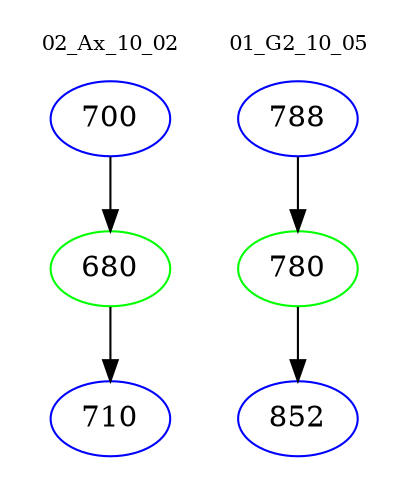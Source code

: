 digraph{
subgraph cluster_0 {
color = white
label = "02_Ax_10_02";
fontsize=10;
T0_700 [label="700", color="blue"]
T0_700 -> T0_680 [color="black"]
T0_680 [label="680", color="green"]
T0_680 -> T0_710 [color="black"]
T0_710 [label="710", color="blue"]
}
subgraph cluster_1 {
color = white
label = "01_G2_10_05";
fontsize=10;
T1_788 [label="788", color="blue"]
T1_788 -> T1_780 [color="black"]
T1_780 [label="780", color="green"]
T1_780 -> T1_852 [color="black"]
T1_852 [label="852", color="blue"]
}
}
